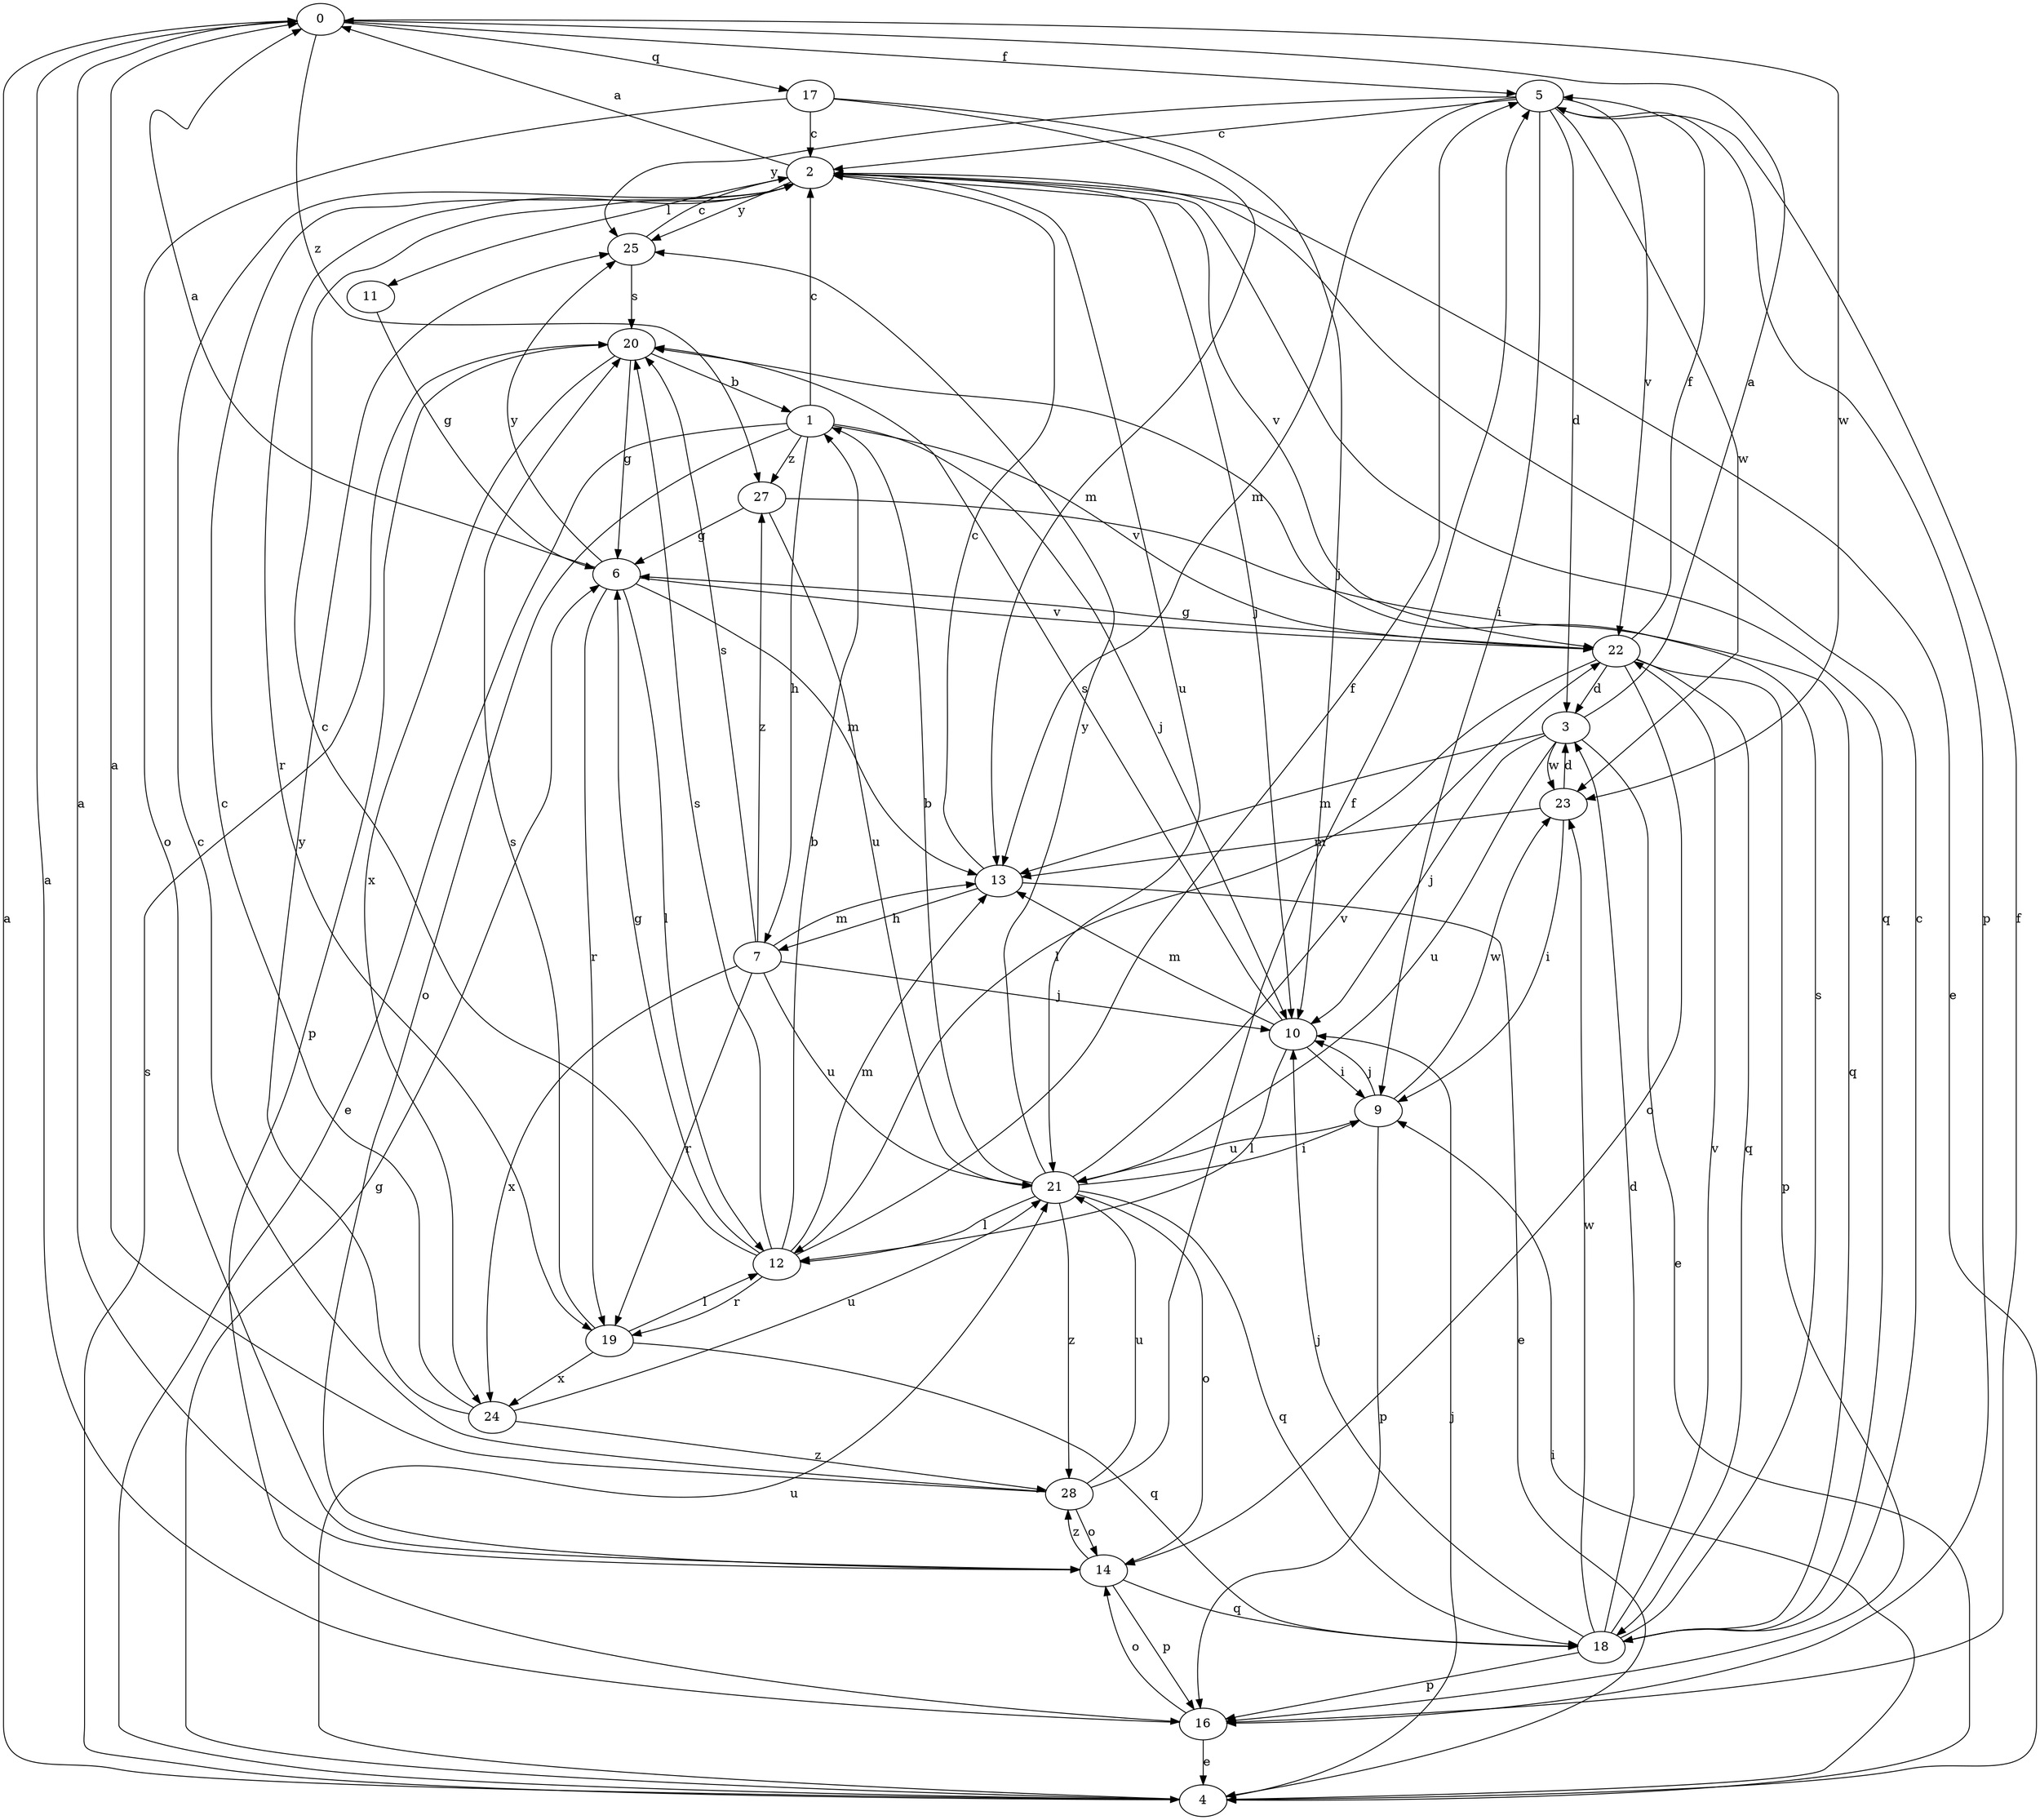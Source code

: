 strict digraph  {
0;
1;
2;
3;
4;
5;
6;
7;
9;
10;
11;
12;
13;
14;
16;
17;
18;
19;
20;
21;
22;
23;
24;
25;
27;
28;
0 -> 5  [label=f];
0 -> 17  [label=q];
0 -> 23  [label=w];
0 -> 27  [label=z];
1 -> 2  [label=c];
1 -> 4  [label=e];
1 -> 7  [label=h];
1 -> 10  [label=j];
1 -> 14  [label=o];
1 -> 22  [label=v];
1 -> 27  [label=z];
2 -> 0  [label=a];
2 -> 4  [label=e];
2 -> 10  [label=j];
2 -> 11  [label=l];
2 -> 18  [label=q];
2 -> 19  [label=r];
2 -> 21  [label=u];
2 -> 22  [label=v];
2 -> 25  [label=y];
3 -> 0  [label=a];
3 -> 4  [label=e];
3 -> 10  [label=j];
3 -> 13  [label=m];
3 -> 21  [label=u];
3 -> 23  [label=w];
4 -> 0  [label=a];
4 -> 6  [label=g];
4 -> 9  [label=i];
4 -> 10  [label=j];
4 -> 20  [label=s];
4 -> 21  [label=u];
5 -> 2  [label=c];
5 -> 3  [label=d];
5 -> 9  [label=i];
5 -> 13  [label=m];
5 -> 16  [label=p];
5 -> 22  [label=v];
5 -> 23  [label=w];
5 -> 25  [label=y];
6 -> 0  [label=a];
6 -> 12  [label=l];
6 -> 13  [label=m];
6 -> 19  [label=r];
6 -> 22  [label=v];
6 -> 25  [label=y];
7 -> 10  [label=j];
7 -> 13  [label=m];
7 -> 19  [label=r];
7 -> 20  [label=s];
7 -> 21  [label=u];
7 -> 24  [label=x];
7 -> 27  [label=z];
9 -> 10  [label=j];
9 -> 16  [label=p];
9 -> 21  [label=u];
9 -> 23  [label=w];
10 -> 9  [label=i];
10 -> 12  [label=l];
10 -> 13  [label=m];
10 -> 20  [label=s];
11 -> 6  [label=g];
12 -> 1  [label=b];
12 -> 2  [label=c];
12 -> 5  [label=f];
12 -> 6  [label=g];
12 -> 13  [label=m];
12 -> 19  [label=r];
12 -> 20  [label=s];
13 -> 2  [label=c];
13 -> 4  [label=e];
13 -> 7  [label=h];
14 -> 0  [label=a];
14 -> 16  [label=p];
14 -> 18  [label=q];
14 -> 28  [label=z];
16 -> 0  [label=a];
16 -> 4  [label=e];
16 -> 5  [label=f];
16 -> 14  [label=o];
17 -> 2  [label=c];
17 -> 10  [label=j];
17 -> 13  [label=m];
17 -> 14  [label=o];
18 -> 2  [label=c];
18 -> 3  [label=d];
18 -> 10  [label=j];
18 -> 16  [label=p];
18 -> 20  [label=s];
18 -> 22  [label=v];
18 -> 23  [label=w];
19 -> 12  [label=l];
19 -> 18  [label=q];
19 -> 20  [label=s];
19 -> 24  [label=x];
20 -> 1  [label=b];
20 -> 6  [label=g];
20 -> 16  [label=p];
20 -> 24  [label=x];
21 -> 1  [label=b];
21 -> 9  [label=i];
21 -> 12  [label=l];
21 -> 14  [label=o];
21 -> 18  [label=q];
21 -> 22  [label=v];
21 -> 25  [label=y];
21 -> 28  [label=z];
22 -> 3  [label=d];
22 -> 5  [label=f];
22 -> 6  [label=g];
22 -> 12  [label=l];
22 -> 14  [label=o];
22 -> 16  [label=p];
22 -> 18  [label=q];
23 -> 3  [label=d];
23 -> 9  [label=i];
23 -> 13  [label=m];
24 -> 2  [label=c];
24 -> 21  [label=u];
24 -> 25  [label=y];
24 -> 28  [label=z];
25 -> 2  [label=c];
25 -> 20  [label=s];
27 -> 6  [label=g];
27 -> 18  [label=q];
27 -> 21  [label=u];
28 -> 0  [label=a];
28 -> 2  [label=c];
28 -> 5  [label=f];
28 -> 14  [label=o];
28 -> 21  [label=u];
}
